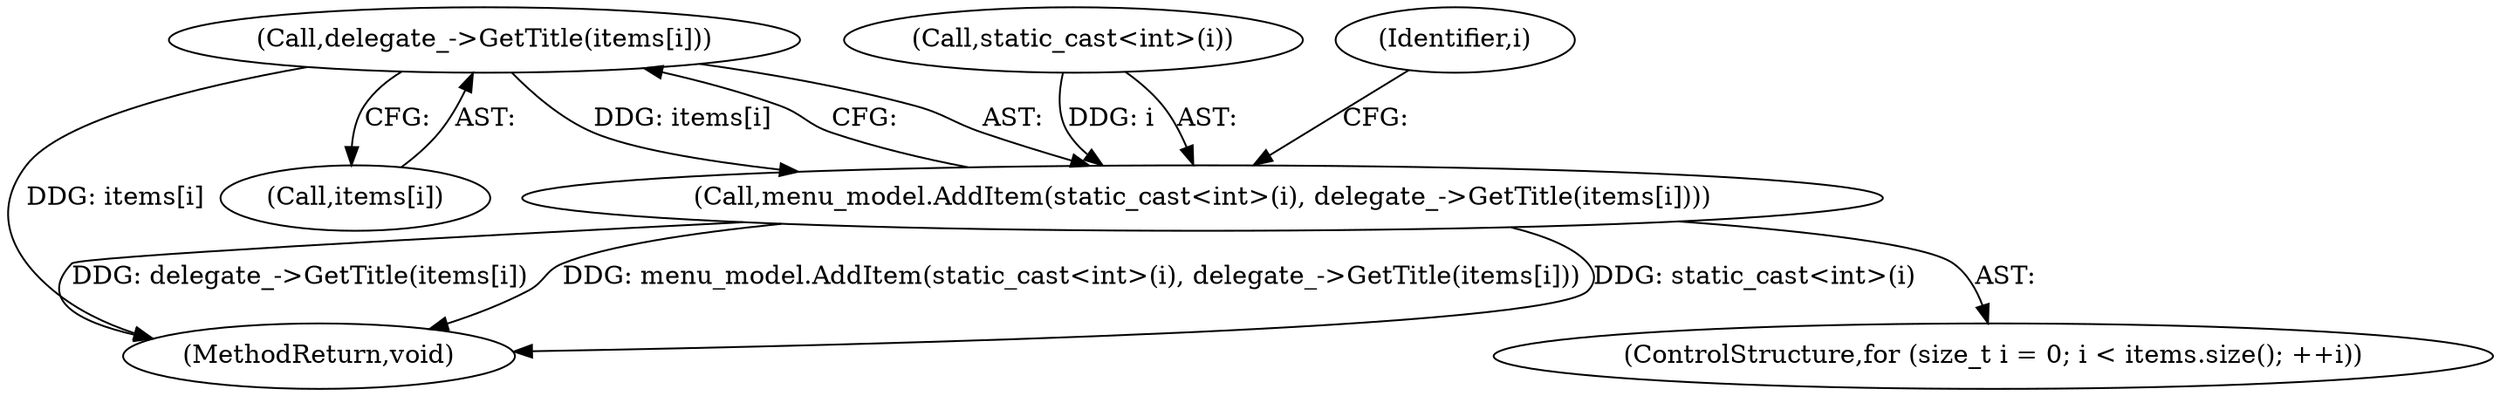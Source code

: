 digraph "1_Chrome_3475f5e448ddf5e48888f3d0563245cc46e3c98b_8@del" {
"1000130" [label="(Call,delegate_->GetTitle(items[i]))"];
"1000126" [label="(Call,menu_model.AddItem(static_cast<int>(i), delegate_->GetTitle(items[i])))"];
"1000127" [label="(Call,static_cast<int>(i))"];
"1000131" [label="(Call,items[i])"];
"1000130" [label="(Call,delegate_->GetTitle(items[i]))"];
"1000185" [label="(MethodReturn,void)"];
"1000116" [label="(ControlStructure,for (size_t i = 0; i < items.size(); ++i))"];
"1000125" [label="(Identifier,i)"];
"1000126" [label="(Call,menu_model.AddItem(static_cast<int>(i), delegate_->GetTitle(items[i])))"];
"1000130" -> "1000126"  [label="AST: "];
"1000130" -> "1000131"  [label="CFG: "];
"1000131" -> "1000130"  [label="AST: "];
"1000126" -> "1000130"  [label="CFG: "];
"1000130" -> "1000185"  [label="DDG: items[i]"];
"1000130" -> "1000126"  [label="DDG: items[i]"];
"1000126" -> "1000116"  [label="AST: "];
"1000127" -> "1000126"  [label="AST: "];
"1000125" -> "1000126"  [label="CFG: "];
"1000126" -> "1000185"  [label="DDG: static_cast<int>(i)"];
"1000126" -> "1000185"  [label="DDG: delegate_->GetTitle(items[i])"];
"1000126" -> "1000185"  [label="DDG: menu_model.AddItem(static_cast<int>(i), delegate_->GetTitle(items[i]))"];
"1000127" -> "1000126"  [label="DDG: i"];
}
